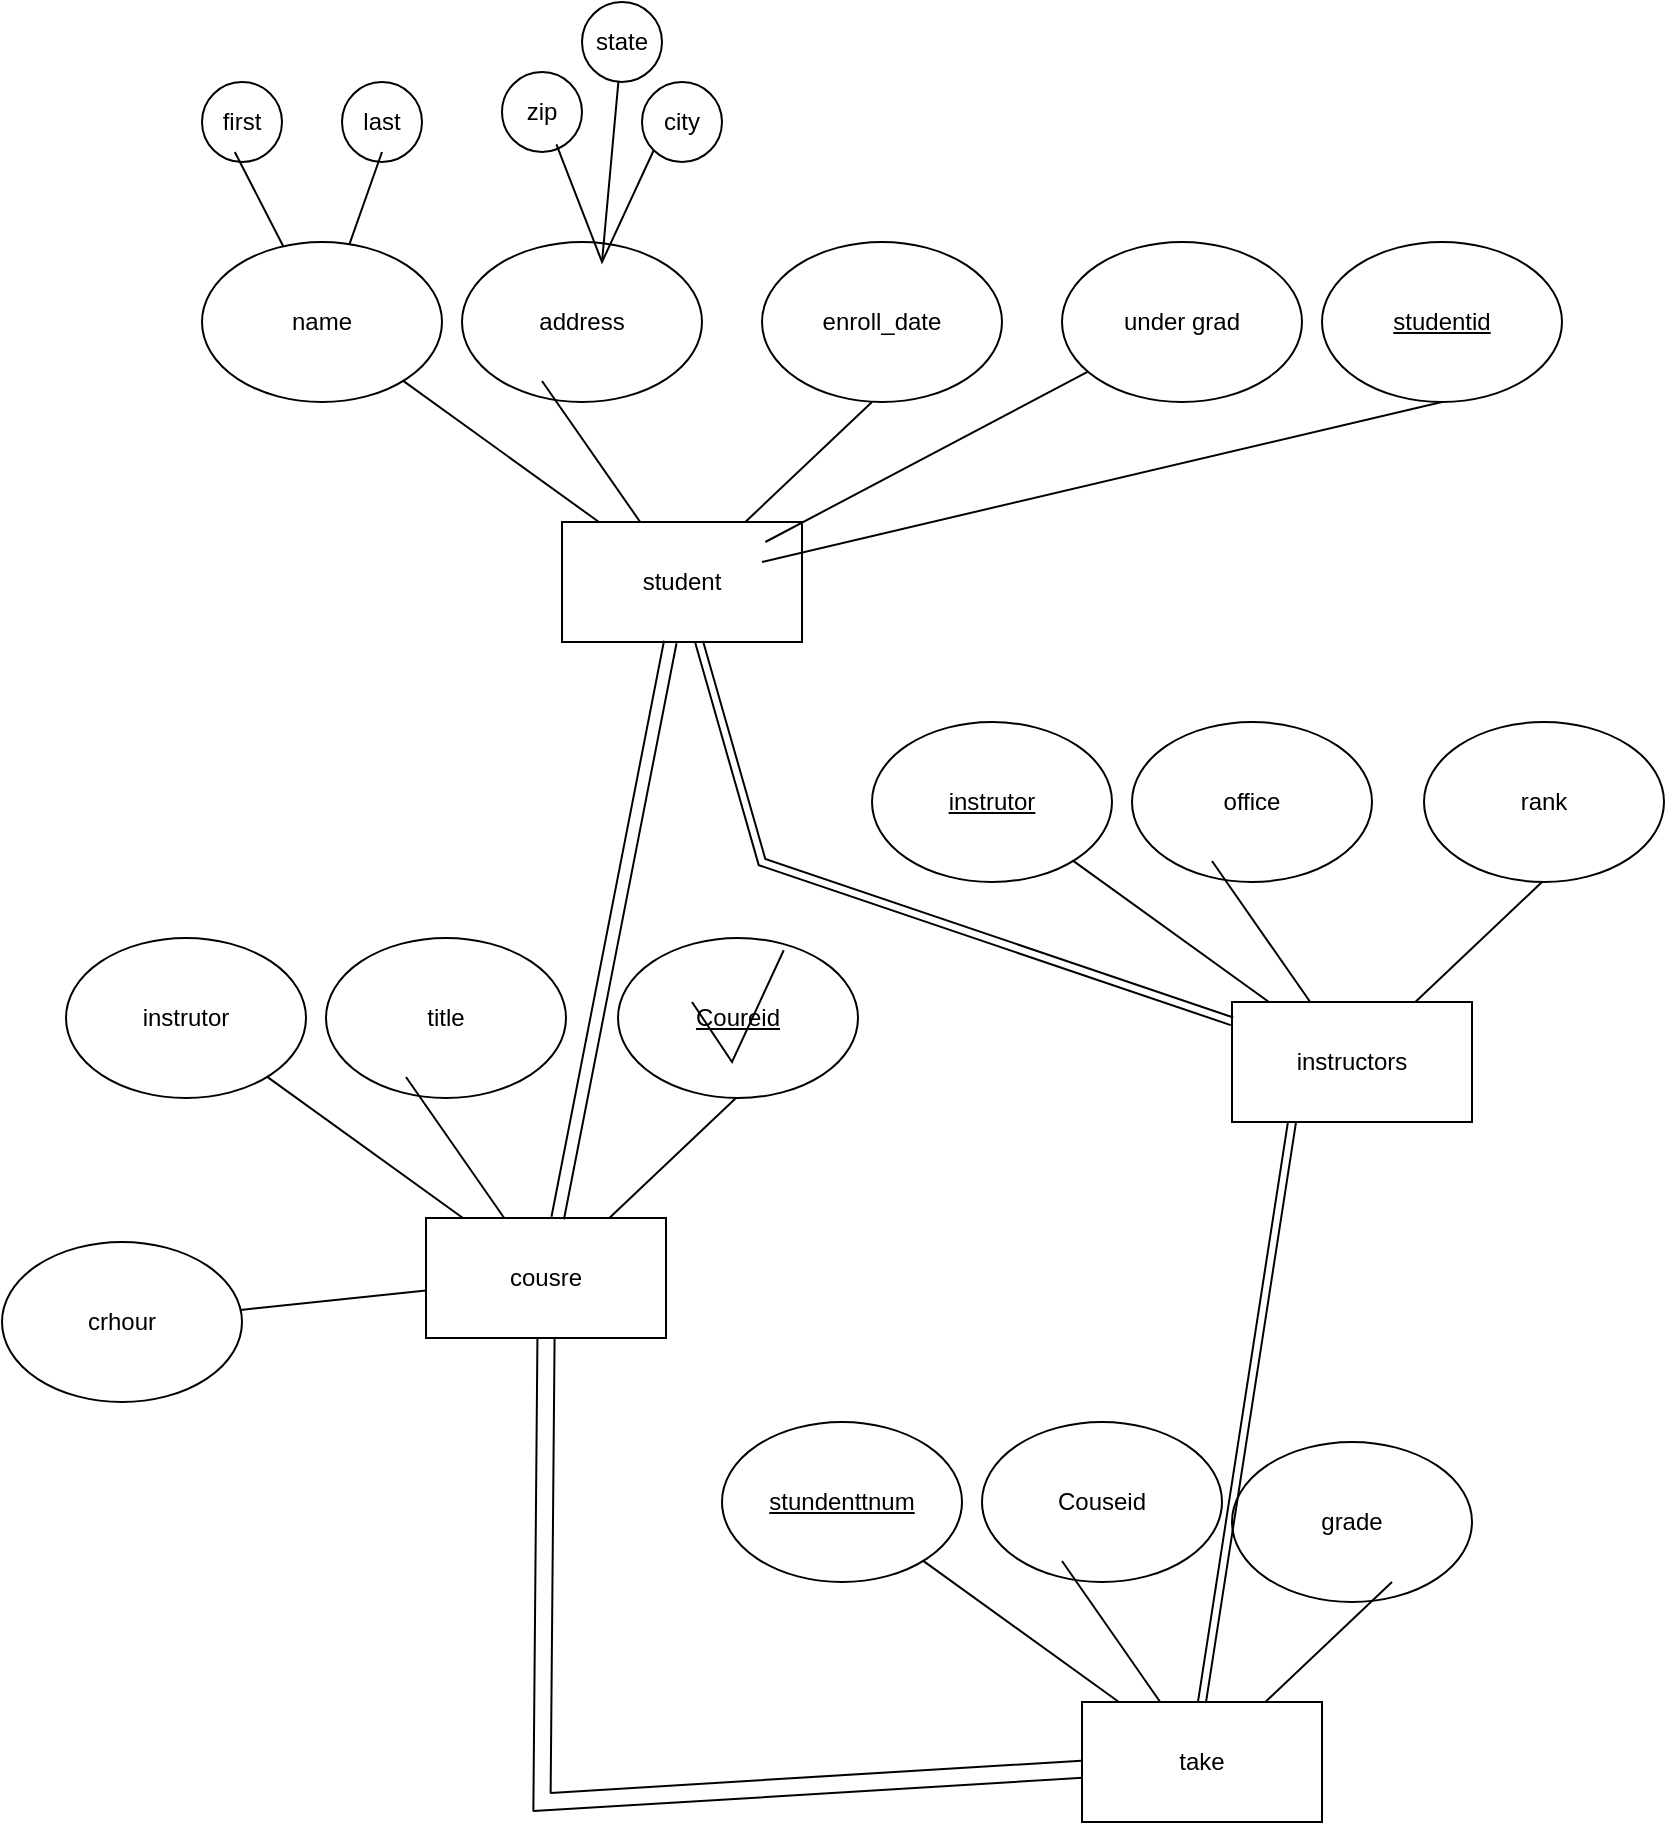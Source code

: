 <mxfile version="18.0.3" type="github">
  <diagram id="R2lEEEUBdFMjLlhIrx00" name="Page-1">
    <mxGraphModel dx="1634" dy="1340" grid="1" gridSize="10" guides="1" tooltips="1" connect="1" arrows="1" fold="1" page="1" pageScale="1" pageWidth="850" pageHeight="1100" math="0" shadow="0" extFonts="Permanent Marker^https://fonts.googleapis.com/css?family=Permanent+Marker">
      <root>
        <mxCell id="0" />
        <mxCell id="1" parent="0" />
        <mxCell id="V68mExFcOHDCHj4z8eXi-1" value="student" style="rounded=0;whiteSpace=wrap;html=1;" vertex="1" parent="1">
          <mxGeometry x="270" y="400" width="120" height="60" as="geometry" />
        </mxCell>
        <mxCell id="V68mExFcOHDCHj4z8eXi-2" value="address" style="ellipse;whiteSpace=wrap;html=1;" vertex="1" parent="1">
          <mxGeometry x="220" y="260" width="120" height="80" as="geometry" />
        </mxCell>
        <mxCell id="V68mExFcOHDCHj4z8eXi-3" value="city" style="ellipse;whiteSpace=wrap;html=1;" vertex="1" parent="1">
          <mxGeometry x="310" y="180" width="40" height="40" as="geometry" />
        </mxCell>
        <mxCell id="V68mExFcOHDCHj4z8eXi-4" value="enroll_date" style="ellipse;whiteSpace=wrap;html=1;" vertex="1" parent="1">
          <mxGeometry x="370" y="260" width="120" height="80" as="geometry" />
        </mxCell>
        <mxCell id="V68mExFcOHDCHj4z8eXi-5" value="name" style="ellipse;whiteSpace=wrap;html=1;" vertex="1" parent="1">
          <mxGeometry x="90" y="260" width="120" height="80" as="geometry" />
        </mxCell>
        <mxCell id="V68mExFcOHDCHj4z8eXi-6" value="&lt;div&gt;first&lt;/div&gt;" style="ellipse;whiteSpace=wrap;html=1;" vertex="1" parent="1">
          <mxGeometry x="90" y="180" width="40" height="40" as="geometry" />
        </mxCell>
        <mxCell id="V68mExFcOHDCHj4z8eXi-7" value="&lt;div&gt;last&lt;/div&gt;" style="ellipse;whiteSpace=wrap;html=1;" vertex="1" parent="1">
          <mxGeometry x="160" y="180" width="40" height="40" as="geometry" />
        </mxCell>
        <mxCell id="V68mExFcOHDCHj4z8eXi-8" value="state" style="ellipse;whiteSpace=wrap;html=1;" vertex="1" parent="1">
          <mxGeometry x="280" y="140" width="40" height="40" as="geometry" />
        </mxCell>
        <mxCell id="V68mExFcOHDCHj4z8eXi-9" value="zip" style="ellipse;whiteSpace=wrap;html=1;" vertex="1" parent="1">
          <mxGeometry x="240" y="175" width="40" height="40" as="geometry" />
        </mxCell>
        <mxCell id="V68mExFcOHDCHj4z8eXi-10" value="" style="endArrow=none;html=1;rounded=0;" edge="1" parent="1" source="V68mExFcOHDCHj4z8eXi-5">
          <mxGeometry width="50" height="50" relative="1" as="geometry">
            <mxPoint x="130" y="265" as="sourcePoint" />
            <mxPoint x="180" y="215" as="targetPoint" />
          </mxGeometry>
        </mxCell>
        <mxCell id="V68mExFcOHDCHj4z8eXi-11" value="" style="endArrow=none;html=1;rounded=0;" edge="1" parent="1" source="V68mExFcOHDCHj4z8eXi-5">
          <mxGeometry width="50" height="50" relative="1" as="geometry">
            <mxPoint x="89.999" y="261.041" as="sourcePoint" />
            <mxPoint x="106.4" y="215" as="targetPoint" />
          </mxGeometry>
        </mxCell>
        <mxCell id="V68mExFcOHDCHj4z8eXi-12" value="" style="endArrow=none;html=1;rounded=0;entryX=0;entryY=1;entryDx=0;entryDy=0;exitX=0.68;exitY=0.905;exitDx=0;exitDy=0;exitPerimeter=0;" edge="1" parent="1" source="V68mExFcOHDCHj4z8eXi-9" target="V68mExFcOHDCHj4z8eXi-3">
          <mxGeometry width="50" height="50" relative="1" as="geometry">
            <mxPoint x="270" y="240" as="sourcePoint" />
            <mxPoint x="296.4" y="220" as="targetPoint" />
            <Array as="points">
              <mxPoint x="290" y="270" />
            </Array>
          </mxGeometry>
        </mxCell>
        <mxCell id="V68mExFcOHDCHj4z8eXi-13" value="" style="endArrow=none;html=1;rounded=0;" edge="1" parent="1" target="V68mExFcOHDCHj4z8eXi-8">
          <mxGeometry width="50" height="50" relative="1" as="geometry">
            <mxPoint x="290" y="270" as="sourcePoint" />
            <mxPoint x="270" y="230" as="targetPoint" />
          </mxGeometry>
        </mxCell>
        <mxCell id="V68mExFcOHDCHj4z8eXi-14" value="under grad" style="ellipse;whiteSpace=wrap;html=1;" vertex="1" parent="1">
          <mxGeometry x="520" y="260" width="120" height="80" as="geometry" />
        </mxCell>
        <mxCell id="V68mExFcOHDCHj4z8eXi-15" value="" style="endArrow=none;html=1;rounded=0;" edge="1" parent="1" source="V68mExFcOHDCHj4z8eXi-1">
          <mxGeometry width="50" height="50" relative="1" as="geometry">
            <mxPoint x="375" y="390" as="sourcePoint" />
            <mxPoint x="425" y="340" as="targetPoint" />
          </mxGeometry>
        </mxCell>
        <mxCell id="V68mExFcOHDCHj4z8eXi-16" value="" style="endArrow=none;html=1;rounded=0;" edge="1" parent="1" target="V68mExFcOHDCHj4z8eXi-14">
          <mxGeometry width="50" height="50" relative="1" as="geometry">
            <mxPoint x="371.667" y="410" as="sourcePoint" />
            <mxPoint x="435" y="350" as="targetPoint" />
          </mxGeometry>
        </mxCell>
        <mxCell id="V68mExFcOHDCHj4z8eXi-17" value="" style="endArrow=none;html=1;rounded=0;" edge="1" parent="1" source="V68mExFcOHDCHj4z8eXi-5" target="V68mExFcOHDCHj4z8eXi-1">
          <mxGeometry width="50" height="50" relative="1" as="geometry">
            <mxPoint x="69.297" y="445.08" as="sourcePoint" />
            <mxPoint x="230.699" y="360.002" as="targetPoint" />
          </mxGeometry>
        </mxCell>
        <mxCell id="V68mExFcOHDCHj4z8eXi-18" value="" style="endArrow=none;html=1;rounded=0;" edge="1" parent="1" target="V68mExFcOHDCHj4z8eXi-1">
          <mxGeometry width="50" height="50" relative="1" as="geometry">
            <mxPoint x="259.996" y="329.521" as="sourcePoint" />
            <mxPoint x="357.972" y="400" as="targetPoint" />
          </mxGeometry>
        </mxCell>
        <mxCell id="V68mExFcOHDCHj4z8eXi-19" value="cousre" style="rounded=0;whiteSpace=wrap;html=1;" vertex="1" parent="1">
          <mxGeometry x="202" y="748" width="120" height="60" as="geometry" />
        </mxCell>
        <mxCell id="V68mExFcOHDCHj4z8eXi-20" value="title" style="ellipse;whiteSpace=wrap;html=1;" vertex="1" parent="1">
          <mxGeometry x="152" y="608" width="120" height="80" as="geometry" />
        </mxCell>
        <mxCell id="V68mExFcOHDCHj4z8eXi-22" value="&lt;u&gt;Coureid&lt;/u&gt;" style="ellipse;whiteSpace=wrap;html=1;" vertex="1" parent="1">
          <mxGeometry x="298" y="608" width="120" height="80" as="geometry" />
        </mxCell>
        <mxCell id="V68mExFcOHDCHj4z8eXi-23" value="instrutor" style="ellipse;whiteSpace=wrap;html=1;" vertex="1" parent="1">
          <mxGeometry x="22" y="608" width="120" height="80" as="geometry" />
        </mxCell>
        <mxCell id="V68mExFcOHDCHj4z8eXi-30" value="" style="endArrow=none;html=1;rounded=0;entryX=0;entryY=1;entryDx=0;entryDy=0;exitX=0.68;exitY=0.905;exitDx=0;exitDy=0;exitPerimeter=0;" edge="1" parent="1" source="V68mExFcOHDCHj4z8eXi-27">
          <mxGeometry width="50" height="50" relative="1" as="geometry">
            <mxPoint x="335" y="640" as="sourcePoint" />
            <mxPoint x="380.858" y="614.142" as="targetPoint" />
            <Array as="points">
              <mxPoint x="355" y="670" />
            </Array>
          </mxGeometry>
        </mxCell>
        <mxCell id="V68mExFcOHDCHj4z8eXi-33" value="" style="endArrow=none;html=1;rounded=0;" edge="1" parent="1" source="V68mExFcOHDCHj4z8eXi-19">
          <mxGeometry width="50" height="50" relative="1" as="geometry">
            <mxPoint x="307" y="738" as="sourcePoint" />
            <mxPoint x="357" y="688" as="targetPoint" />
          </mxGeometry>
        </mxCell>
        <mxCell id="V68mExFcOHDCHj4z8eXi-35" value="" style="endArrow=none;html=1;rounded=0;" edge="1" parent="1" source="V68mExFcOHDCHj4z8eXi-23" target="V68mExFcOHDCHj4z8eXi-19">
          <mxGeometry width="50" height="50" relative="1" as="geometry">
            <mxPoint x="1.297" y="793.08" as="sourcePoint" />
            <mxPoint x="162.699" y="708.002" as="targetPoint" />
          </mxGeometry>
        </mxCell>
        <mxCell id="V68mExFcOHDCHj4z8eXi-36" value="" style="endArrow=none;html=1;rounded=0;" edge="1" parent="1" target="V68mExFcOHDCHj4z8eXi-19">
          <mxGeometry width="50" height="50" relative="1" as="geometry">
            <mxPoint x="191.996" y="677.521" as="sourcePoint" />
            <mxPoint x="289.972" y="748" as="targetPoint" />
          </mxGeometry>
        </mxCell>
        <mxCell id="V68mExFcOHDCHj4z8eXi-44" value="instructors" style="rounded=0;whiteSpace=wrap;html=1;" vertex="1" parent="1">
          <mxGeometry x="605" y="640" width="120" height="60" as="geometry" />
        </mxCell>
        <mxCell id="V68mExFcOHDCHj4z8eXi-45" value="office" style="ellipse;whiteSpace=wrap;html=1;" vertex="1" parent="1">
          <mxGeometry x="555" y="500" width="120" height="80" as="geometry" />
        </mxCell>
        <mxCell id="V68mExFcOHDCHj4z8eXi-46" value="rank" style="ellipse;whiteSpace=wrap;html=1;" vertex="1" parent="1">
          <mxGeometry x="701" y="500" width="120" height="80" as="geometry" />
        </mxCell>
        <mxCell id="V68mExFcOHDCHj4z8eXi-47" value="&lt;u&gt;instrutor&lt;/u&gt;" style="ellipse;whiteSpace=wrap;html=1;" vertex="1" parent="1">
          <mxGeometry x="425" y="500" width="120" height="80" as="geometry" />
        </mxCell>
        <mxCell id="V68mExFcOHDCHj4z8eXi-48" value="" style="endArrow=none;html=1;rounded=0;" edge="1" parent="1" source="V68mExFcOHDCHj4z8eXi-44">
          <mxGeometry width="50" height="50" relative="1" as="geometry">
            <mxPoint x="710" y="630" as="sourcePoint" />
            <mxPoint x="760" y="580" as="targetPoint" />
          </mxGeometry>
        </mxCell>
        <mxCell id="V68mExFcOHDCHj4z8eXi-49" value="" style="endArrow=none;html=1;rounded=0;" edge="1" parent="1" source="V68mExFcOHDCHj4z8eXi-47" target="V68mExFcOHDCHj4z8eXi-44">
          <mxGeometry width="50" height="50" relative="1" as="geometry">
            <mxPoint x="404.297" y="685.08" as="sourcePoint" />
            <mxPoint x="565.699" y="600.002" as="targetPoint" />
          </mxGeometry>
        </mxCell>
        <mxCell id="V68mExFcOHDCHj4z8eXi-50" value="" style="endArrow=none;html=1;rounded=0;" edge="1" parent="1" target="V68mExFcOHDCHj4z8eXi-44">
          <mxGeometry width="50" height="50" relative="1" as="geometry">
            <mxPoint x="594.996" y="569.521" as="sourcePoint" />
            <mxPoint x="692.972" y="640" as="targetPoint" />
          </mxGeometry>
        </mxCell>
        <mxCell id="V68mExFcOHDCHj4z8eXi-51" value="take" style="rounded=0;whiteSpace=wrap;html=1;" vertex="1" parent="1">
          <mxGeometry x="530" y="990" width="120" height="60" as="geometry" />
        </mxCell>
        <mxCell id="V68mExFcOHDCHj4z8eXi-52" value="Couseid" style="ellipse;whiteSpace=wrap;html=1;" vertex="1" parent="1">
          <mxGeometry x="480" y="850" width="120" height="80" as="geometry" />
        </mxCell>
        <mxCell id="V68mExFcOHDCHj4z8eXi-53" value="grade" style="ellipse;whiteSpace=wrap;html=1;" vertex="1" parent="1">
          <mxGeometry x="605" y="860" width="120" height="80" as="geometry" />
        </mxCell>
        <mxCell id="V68mExFcOHDCHj4z8eXi-54" value="&lt;u&gt;stundenttnum&lt;/u&gt;" style="ellipse;whiteSpace=wrap;html=1;" vertex="1" parent="1">
          <mxGeometry x="350" y="850" width="120" height="80" as="geometry" />
        </mxCell>
        <mxCell id="V68mExFcOHDCHj4z8eXi-55" value="" style="endArrow=none;html=1;rounded=0;" edge="1" parent="1" source="V68mExFcOHDCHj4z8eXi-51">
          <mxGeometry width="50" height="50" relative="1" as="geometry">
            <mxPoint x="635" y="980" as="sourcePoint" />
            <mxPoint x="685" y="930" as="targetPoint" />
          </mxGeometry>
        </mxCell>
        <mxCell id="V68mExFcOHDCHj4z8eXi-56" value="" style="endArrow=none;html=1;rounded=0;" edge="1" parent="1" source="V68mExFcOHDCHj4z8eXi-54" target="V68mExFcOHDCHj4z8eXi-51">
          <mxGeometry width="50" height="50" relative="1" as="geometry">
            <mxPoint x="329.297" y="1035.08" as="sourcePoint" />
            <mxPoint x="490.699" y="950.002" as="targetPoint" />
          </mxGeometry>
        </mxCell>
        <mxCell id="V68mExFcOHDCHj4z8eXi-57" value="" style="endArrow=none;html=1;rounded=0;" edge="1" parent="1" target="V68mExFcOHDCHj4z8eXi-51">
          <mxGeometry width="50" height="50" relative="1" as="geometry">
            <mxPoint x="519.996" y="919.521" as="sourcePoint" />
            <mxPoint x="617.972" y="990" as="targetPoint" />
          </mxGeometry>
        </mxCell>
        <mxCell id="V68mExFcOHDCHj4z8eXi-60" value="" style="shape=link;html=1;rounded=0;" edge="1" parent="1" source="V68mExFcOHDCHj4z8eXi-44" target="V68mExFcOHDCHj4z8eXi-1">
          <mxGeometry width="100" relative="1" as="geometry">
            <mxPoint x="600" y="660" as="sourcePoint" />
            <mxPoint x="580" y="490" as="targetPoint" />
            <Array as="points">
              <mxPoint x="370" y="570" />
            </Array>
          </mxGeometry>
        </mxCell>
        <mxCell id="V68mExFcOHDCHj4z8eXi-61" value="" style="shape=link;html=1;rounded=0;exitX=0.5;exitY=0;exitDx=0;exitDy=0;entryX=0.25;entryY=1;entryDx=0;entryDy=0;" edge="1" parent="1" source="V68mExFcOHDCHj4z8eXi-51" target="V68mExFcOHDCHj4z8eXi-44">
          <mxGeometry width="100" relative="1" as="geometry">
            <mxPoint x="810" y="870" as="sourcePoint" />
            <mxPoint x="580" y="690" as="targetPoint" />
          </mxGeometry>
        </mxCell>
        <mxCell id="V68mExFcOHDCHj4z8eXi-62" value="" style="shape=link;html=1;rounded=0;width=-8.571;exitX=0.5;exitY=1;exitDx=0;exitDy=0;" edge="1" parent="1" source="V68mExFcOHDCHj4z8eXi-19" target="V68mExFcOHDCHj4z8eXi-51">
          <mxGeometry width="100" relative="1" as="geometry">
            <mxPoint x="230" y="820" as="sourcePoint" />
            <mxPoint x="350" y="1040" as="targetPoint" />
            <Array as="points">
              <mxPoint x="260" y="1040" />
            </Array>
          </mxGeometry>
        </mxCell>
        <mxCell id="V68mExFcOHDCHj4z8eXi-63" value="" style="shape=link;html=1;rounded=0;width=6.364;" edge="1" parent="1" source="V68mExFcOHDCHj4z8eXi-1" target="V68mExFcOHDCHj4z8eXi-19">
          <mxGeometry width="100" relative="1" as="geometry">
            <mxPoint x="230" y="520" as="sourcePoint" />
            <mxPoint x="330" y="520" as="targetPoint" />
          </mxGeometry>
        </mxCell>
        <mxCell id="V68mExFcOHDCHj4z8eXi-64" value="&lt;u&gt;studentid&lt;/u&gt;" style="ellipse;whiteSpace=wrap;html=1;" vertex="1" parent="1">
          <mxGeometry x="650" y="260" width="120" height="80" as="geometry" />
        </mxCell>
        <mxCell id="V68mExFcOHDCHj4z8eXi-65" value="" style="endArrow=none;html=1;rounded=0;entryX=0.5;entryY=1;entryDx=0;entryDy=0;" edge="1" parent="1" target="V68mExFcOHDCHj4z8eXi-64">
          <mxGeometry relative="1" as="geometry">
            <mxPoint x="370" y="420" as="sourcePoint" />
            <mxPoint x="530" y="420" as="targetPoint" />
          </mxGeometry>
        </mxCell>
        <mxCell id="V68mExFcOHDCHj4z8eXi-67" value="crhour" style="ellipse;whiteSpace=wrap;html=1;" vertex="1" parent="1">
          <mxGeometry x="-10" y="760" width="120" height="80" as="geometry" />
        </mxCell>
        <mxCell id="V68mExFcOHDCHj4z8eXi-68" value="" style="endArrow=none;html=1;rounded=0;" edge="1" parent="1" source="V68mExFcOHDCHj4z8eXi-67" target="V68mExFcOHDCHj4z8eXi-19">
          <mxGeometry width="50" height="50" relative="1" as="geometry">
            <mxPoint x="125" y="790" as="sourcePoint" />
            <mxPoint x="175" y="740" as="targetPoint" />
          </mxGeometry>
        </mxCell>
      </root>
    </mxGraphModel>
  </diagram>
</mxfile>
